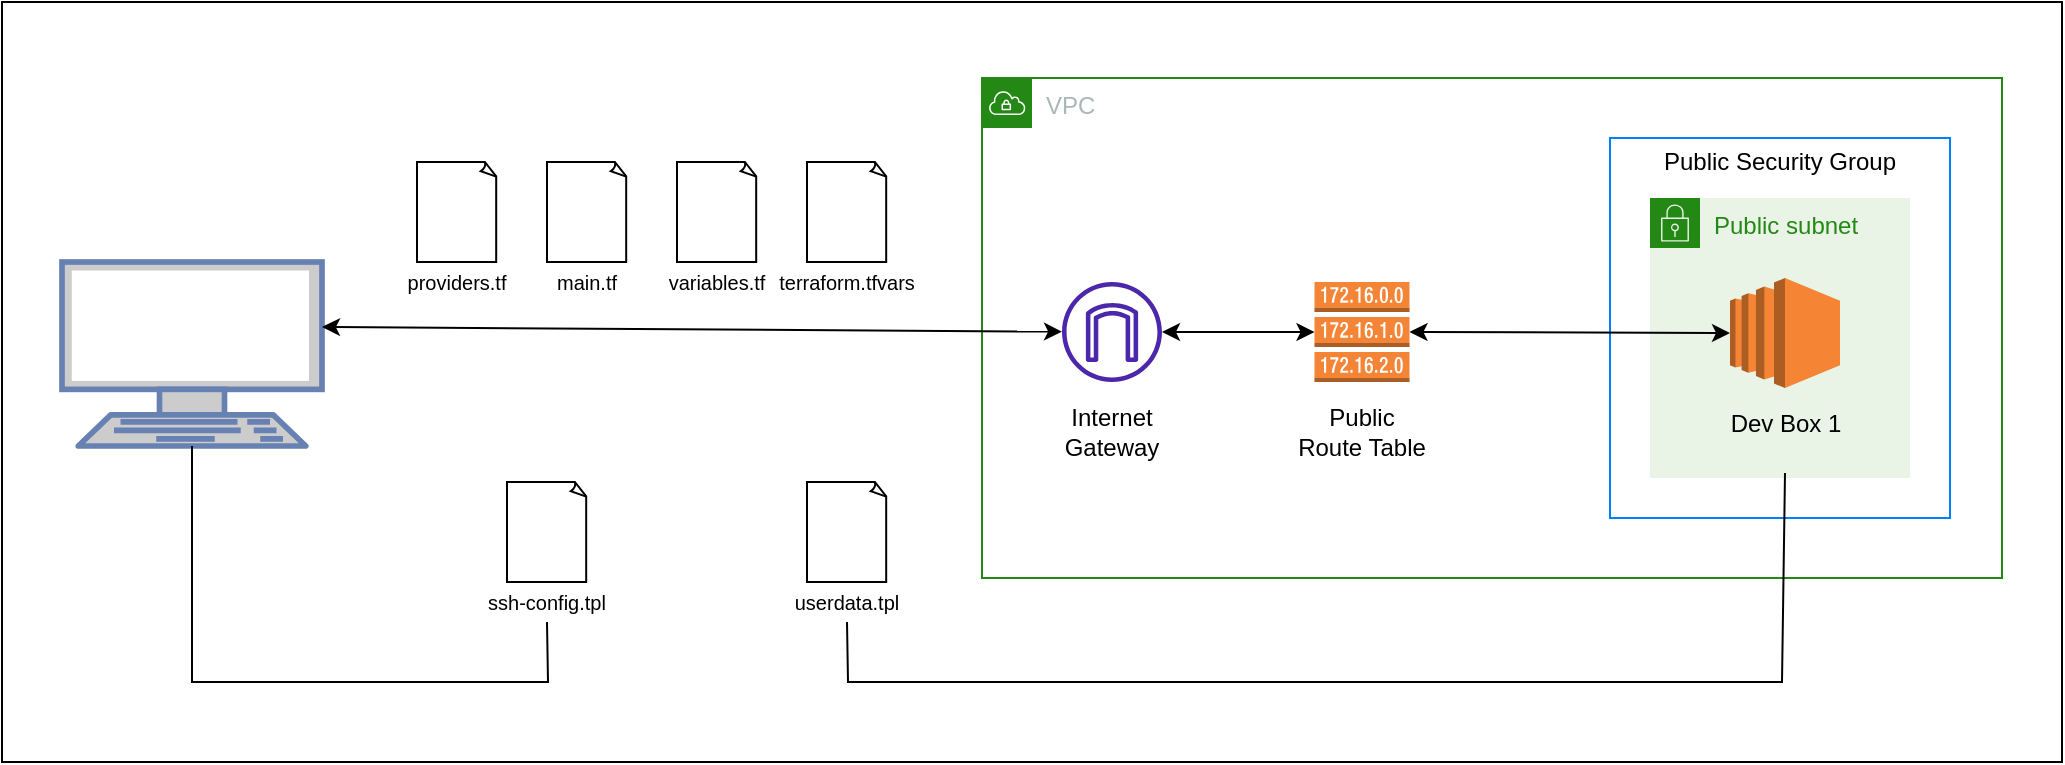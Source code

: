<mxfile version="20.7.4" type="device"><diagram id="mfucO17ge9Ftlj4bTGVZ" name="Lab-001-Build-Dev-Env-in-AWS"><mxGraphModel dx="2268" dy="828" grid="1" gridSize="10" guides="1" tooltips="1" connect="1" arrows="1" fold="1" page="1" pageScale="1" pageWidth="850" pageHeight="1100" math="0" shadow="0"><root><mxCell id="0"/><mxCell id="1" parent="0"/><mxCell id="Lx34uN9s1-5hQ7Avd3G9-45" value="" style="rounded=0;whiteSpace=wrap;html=1;strokeColor=#000000;strokeWidth=1;fontSize=10;fillColor=none;" parent="1" vertex="1"><mxGeometry x="-30" y="140" width="1030" height="380" as="geometry"/></mxCell><mxCell id="Lx34uN9s1-5hQ7Avd3G9-17" value="" style="group" parent="1" vertex="1" connectable="0"><mxGeometry x="460" y="178" width="510" height="250" as="geometry"/></mxCell><mxCell id="Lx34uN9s1-5hQ7Avd3G9-1" value="VPC" style="points=[[0,0],[0.25,0],[0.5,0],[0.75,0],[1,0],[1,0.25],[1,0.5],[1,0.75],[1,1],[0.75,1],[0.5,1],[0.25,1],[0,1],[0,0.75],[0,0.5],[0,0.25]];outlineConnect=0;gradientColor=none;html=1;whiteSpace=wrap;fontSize=12;fontStyle=0;container=0;pointerEvents=0;collapsible=0;recursiveResize=0;shape=mxgraph.aws4.group;grIcon=mxgraph.aws4.group_vpc;strokeColor=#248814;fillColor=none;verticalAlign=top;align=left;spacingLeft=30;fontColor=#AAB7B8;" parent="Lx34uN9s1-5hQ7Avd3G9-17" vertex="1"><mxGeometry width="510" height="250" as="geometry"/></mxCell><mxCell id="Lx34uN9s1-5hQ7Avd3G9-5" value="" style="group" parent="Lx34uN9s1-5hQ7Avd3G9-17" vertex="1" connectable="0"><mxGeometry x="20" y="102" width="90" height="100" as="geometry"/></mxCell><mxCell id="Lx34uN9s1-5hQ7Avd3G9-2" value="" style="sketch=0;outlineConnect=0;fontColor=#232F3E;gradientColor=none;fillColor=#4D27AA;strokeColor=none;dashed=0;verticalLabelPosition=bottom;verticalAlign=top;align=center;html=1;fontSize=12;fontStyle=0;aspect=fixed;pointerEvents=1;shape=mxgraph.aws4.internet_gateway;" parent="Lx34uN9s1-5hQ7Avd3G9-5" vertex="1"><mxGeometry x="20" width="50" height="50" as="geometry"/></mxCell><mxCell id="Lx34uN9s1-5hQ7Avd3G9-4" value="Internet &lt;br&gt;Gateway" style="rounded=0;whiteSpace=wrap;html=1;fillColor=none;strokeColor=none;" parent="Lx34uN9s1-5hQ7Avd3G9-5" vertex="1"><mxGeometry y="50" width="90" height="50" as="geometry"/></mxCell><mxCell id="Lx34uN9s1-5hQ7Avd3G9-7" value="" style="group" parent="Lx34uN9s1-5hQ7Avd3G9-17" vertex="1" connectable="0"><mxGeometry x="145" y="102" width="90" height="100" as="geometry"/></mxCell><mxCell id="Lx34uN9s1-5hQ7Avd3G9-3" value="" style="outlineConnect=0;dashed=0;verticalLabelPosition=bottom;verticalAlign=top;align=center;html=1;shape=mxgraph.aws3.route_table;fillColor=#F58536;gradientColor=none;" parent="Lx34uN9s1-5hQ7Avd3G9-7" vertex="1"><mxGeometry x="21.25" width="47.5" height="50" as="geometry"/></mxCell><mxCell id="Lx34uN9s1-5hQ7Avd3G9-6" value="Public&lt;br&gt;Route Table" style="rounded=0;whiteSpace=wrap;html=1;fillColor=none;strokeColor=none;" parent="Lx34uN9s1-5hQ7Avd3G9-7" vertex="1"><mxGeometry y="50" width="90" height="50" as="geometry"/></mxCell><mxCell id="Lx34uN9s1-5hQ7Avd3G9-8" value="" style="endArrow=classic;startArrow=classic;html=1;rounded=0;" parent="Lx34uN9s1-5hQ7Avd3G9-17" source="Lx34uN9s1-5hQ7Avd3G9-2" target="Lx34uN9s1-5hQ7Avd3G9-3" edge="1"><mxGeometry width="50" height="50" relative="1" as="geometry"><mxPoint x="210" y="262" as="sourcePoint"/><mxPoint x="260" y="212" as="targetPoint"/></mxGeometry></mxCell><mxCell id="Lx34uN9s1-5hQ7Avd3G9-15" value="" style="group;strokeColor=#007FFF;" parent="Lx34uN9s1-5hQ7Avd3G9-17" vertex="1" connectable="0"><mxGeometry x="314" y="30" width="170" height="190" as="geometry"/></mxCell><mxCell id="Lx34uN9s1-5hQ7Avd3G9-9" value="Public Security Group" style="fontStyle=0;verticalAlign=top;align=center;spacingTop=-2;fillColor=none;rounded=0;whiteSpace=wrap;html=1;strokeColor=#007FFF;strokeWidth=1;container=0;collapsible=0;expand=0;recursiveResize=0;" parent="Lx34uN9s1-5hQ7Avd3G9-15" vertex="1"><mxGeometry width="170" height="190" as="geometry"/></mxCell><mxCell id="Lx34uN9s1-5hQ7Avd3G9-11" value="Public subnet" style="points=[[0,0],[0.25,0],[0.5,0],[0.75,0],[1,0],[1,0.25],[1,0.5],[1,0.75],[1,1],[0.75,1],[0.5,1],[0.25,1],[0,1],[0,0.75],[0,0.5],[0,0.25]];outlineConnect=0;gradientColor=none;html=1;whiteSpace=wrap;fontSize=12;fontStyle=0;container=0;pointerEvents=0;collapsible=0;recursiveResize=0;shape=mxgraph.aws4.group;grIcon=mxgraph.aws4.group_security_group;grStroke=0;strokeColor=#248814;fillColor=#E9F3E6;verticalAlign=top;align=left;spacingLeft=30;fontColor=#248814;dashed=0;strokeWidth=1;" parent="Lx34uN9s1-5hQ7Avd3G9-15" vertex="1"><mxGeometry x="20" y="30" width="130" height="140" as="geometry"/></mxCell><mxCell id="Lx34uN9s1-5hQ7Avd3G9-14" value="" style="group" parent="Lx34uN9s1-5hQ7Avd3G9-15" vertex="1" connectable="0"><mxGeometry x="42.5" y="70" width="90" height="97.5" as="geometry"/></mxCell><mxCell id="Lx34uN9s1-5hQ7Avd3G9-12" value="" style="outlineConnect=0;dashed=0;verticalLabelPosition=bottom;verticalAlign=top;align=center;html=1;shape=mxgraph.aws3.ec2;fillColor=#F58534;gradientColor=none;strokeWidth=1;" parent="Lx34uN9s1-5hQ7Avd3G9-14" vertex="1"><mxGeometry x="17.5" width="55" height="55" as="geometry"/></mxCell><mxCell id="Lx34uN9s1-5hQ7Avd3G9-13" value="Dev Box 1" style="rounded=0;whiteSpace=wrap;html=1;fillColor=none;strokeColor=none;" parent="Lx34uN9s1-5hQ7Avd3G9-14" vertex="1"><mxGeometry y="47.5" width="90" height="50" as="geometry"/></mxCell><mxCell id="Lx34uN9s1-5hQ7Avd3G9-16" value="" style="endArrow=classic;startArrow=classic;html=1;rounded=0;exitX=1;exitY=0.5;exitDx=0;exitDy=0;exitPerimeter=0;entryX=0;entryY=0.5;entryDx=0;entryDy=0;entryPerimeter=0;" parent="Lx34uN9s1-5hQ7Avd3G9-17" source="Lx34uN9s1-5hQ7Avd3G9-3" target="Lx34uN9s1-5hQ7Avd3G9-12" edge="1"><mxGeometry width="50" height="50" relative="1" as="geometry"><mxPoint x="410" y="112" as="sourcePoint"/><mxPoint x="460" y="62" as="targetPoint"/></mxGeometry></mxCell><mxCell id="Lx34uN9s1-5hQ7Avd3G9-20" value="" style="group" parent="1" vertex="1" connectable="0"><mxGeometry y="270" width="130" height="92" as="geometry"/></mxCell><mxCell id="Lx34uN9s1-5hQ7Avd3G9-18" value="" style="fontColor=#0066CC;verticalAlign=top;verticalLabelPosition=bottom;labelPosition=center;align=center;html=1;outlineConnect=0;fillColor=#CCCCCC;strokeColor=#6881B3;gradientColor=none;gradientDirection=north;strokeWidth=2;shape=mxgraph.networks.terminal;" parent="Lx34uN9s1-5hQ7Avd3G9-20" vertex="1"><mxGeometry width="130" height="92" as="geometry"/></mxCell><mxCell id="Lx34uN9s1-5hQ7Avd3G9-19" value="" style="shape=image;verticalLabelPosition=bottom;labelBackgroundColor=default;verticalAlign=top;aspect=fixed;imageAspect=0;image=https://code.visualstudio.com/opengraphimg/opengraph-blog.png;" parent="Lx34uN9s1-5hQ7Avd3G9-20" vertex="1"><mxGeometry width="130" height="65" as="geometry"/></mxCell><mxCell id="Lx34uN9s1-5hQ7Avd3G9-21" value="" style="endArrow=classic;startArrow=classic;html=1;rounded=0;exitX=1;exitY=0.5;exitDx=0;exitDy=0;" parent="1" source="Lx34uN9s1-5hQ7Avd3G9-19" target="Lx34uN9s1-5hQ7Avd3G9-2" edge="1"><mxGeometry width="50" height="50" relative="1" as="geometry"><mxPoint x="310" y="400" as="sourcePoint"/><mxPoint x="360" y="350" as="targetPoint"/></mxGeometry></mxCell><mxCell id="Lx34uN9s1-5hQ7Avd3G9-24" value="" style="group" parent="1" vertex="1" connectable="0"><mxGeometry x="210" y="380" width="65" height="70" as="geometry"/></mxCell><mxCell id="Lx34uN9s1-5hQ7Avd3G9-22" value="" style="whiteSpace=wrap;html=1;shape=mxgraph.basic.document;strokeWidth=1;fillColor=none;" parent="Lx34uN9s1-5hQ7Avd3G9-24" vertex="1"><mxGeometry x="12.5" width="40" height="50" as="geometry"/></mxCell><mxCell id="Lx34uN9s1-5hQ7Avd3G9-23" value="&lt;font style=&quot;font-size: 10px;&quot;&gt;ssh-config.tpl&lt;/font&gt;" style="rounded=0;whiteSpace=wrap;html=1;fillColor=none;strokeColor=none;" parent="Lx34uN9s1-5hQ7Avd3G9-24" vertex="1"><mxGeometry y="50" width="65" height="20" as="geometry"/></mxCell><mxCell id="Lx34uN9s1-5hQ7Avd3G9-26" value="" style="whiteSpace=wrap;html=1;shape=mxgraph.basic.document;strokeWidth=1;fillColor=none;" parent="1" vertex="1"><mxGeometry x="372.5" y="380" width="40" height="50" as="geometry"/></mxCell><mxCell id="Lx34uN9s1-5hQ7Avd3G9-27" value="&lt;font style=&quot;font-size: 10px;&quot;&gt;userdata.tpl&lt;/font&gt;" style="rounded=0;whiteSpace=wrap;html=1;fillColor=none;strokeColor=none;" parent="1" vertex="1"><mxGeometry x="360" y="430" width="65" height="20" as="geometry"/></mxCell><mxCell id="Lx34uN9s1-5hQ7Avd3G9-28" value="" style="endArrow=none;html=1;rounded=0;fontSize=10;entryX=0.5;entryY=1;entryDx=0;entryDy=0;" parent="1" source="Lx34uN9s1-5hQ7Avd3G9-18" target="Lx34uN9s1-5hQ7Avd3G9-23" edge="1"><mxGeometry width="50" height="50" relative="1" as="geometry"><mxPoint x="140" y="370" as="sourcePoint"/><mxPoint x="360" y="360" as="targetPoint"/><Array as="points"><mxPoint x="65" y="480"/><mxPoint x="243" y="480"/></Array></mxGeometry></mxCell><mxCell id="Lx34uN9s1-5hQ7Avd3G9-29" value="" style="endArrow=none;html=1;rounded=0;fontSize=10;exitX=0.5;exitY=1;exitDx=0;exitDy=0;entryX=0.5;entryY=1;entryDx=0;entryDy=0;" parent="1" source="Lx34uN9s1-5hQ7Avd3G9-27" target="Lx34uN9s1-5hQ7Avd3G9-13" edge="1"><mxGeometry width="50" height="50" relative="1" as="geometry"><mxPoint x="150" y="380.0" as="sourcePoint"/><mxPoint x="670" y="490" as="targetPoint"/><Array as="points"><mxPoint x="393" y="480"/><mxPoint x="860" y="480"/></Array></mxGeometry></mxCell><mxCell id="Lx34uN9s1-5hQ7Avd3G9-30" value="" style="group" parent="1" vertex="1" connectable="0"><mxGeometry x="187.5" y="220" width="65" height="70" as="geometry"/></mxCell><mxCell id="Lx34uN9s1-5hQ7Avd3G9-31" value="" style="whiteSpace=wrap;html=1;shape=mxgraph.basic.document;strokeWidth=1;fillColor=none;" parent="Lx34uN9s1-5hQ7Avd3G9-30" vertex="1"><mxGeometry x="-10" width="40" height="50" as="geometry"/></mxCell><mxCell id="Lx34uN9s1-5hQ7Avd3G9-32" value="&lt;font style=&quot;font-size: 10px;&quot;&gt;providers.tf&lt;/font&gt;" style="rounded=0;whiteSpace=wrap;html=1;fillColor=none;strokeColor=none;" parent="Lx34uN9s1-5hQ7Avd3G9-30" vertex="1"><mxGeometry x="-22.5" y="50" width="65" height="20" as="geometry"/></mxCell><mxCell id="Lx34uN9s1-5hQ7Avd3G9-34" value="" style="group" parent="1" vertex="1" connectable="0"><mxGeometry x="230" y="220" width="65" height="70" as="geometry"/></mxCell><mxCell id="Lx34uN9s1-5hQ7Avd3G9-35" value="" style="whiteSpace=wrap;html=1;shape=mxgraph.basic.document;strokeWidth=1;fillColor=none;" parent="Lx34uN9s1-5hQ7Avd3G9-34" vertex="1"><mxGeometry x="12.5" width="40" height="50" as="geometry"/></mxCell><mxCell id="Lx34uN9s1-5hQ7Avd3G9-36" value="&lt;font style=&quot;font-size: 10px;&quot;&gt;main.tf&lt;/font&gt;" style="rounded=0;whiteSpace=wrap;html=1;fillColor=none;strokeColor=none;" parent="Lx34uN9s1-5hQ7Avd3G9-34" vertex="1"><mxGeometry y="50" width="65" height="20" as="geometry"/></mxCell><mxCell id="Lx34uN9s1-5hQ7Avd3G9-37" value="" style="group" parent="1" vertex="1" connectable="0"><mxGeometry x="295" y="220" width="65" height="70" as="geometry"/></mxCell><mxCell id="Lx34uN9s1-5hQ7Avd3G9-38" value="" style="whiteSpace=wrap;html=1;shape=mxgraph.basic.document;strokeWidth=1;fillColor=none;" parent="Lx34uN9s1-5hQ7Avd3G9-37" vertex="1"><mxGeometry x="12.5" width="40" height="50" as="geometry"/></mxCell><mxCell id="Lx34uN9s1-5hQ7Avd3G9-39" value="&lt;font style=&quot;font-size: 10px;&quot;&gt;variables.tf&lt;/font&gt;" style="rounded=0;whiteSpace=wrap;html=1;fillColor=none;strokeColor=none;" parent="Lx34uN9s1-5hQ7Avd3G9-37" vertex="1"><mxGeometry y="50" width="65" height="20" as="geometry"/></mxCell><mxCell id="Lx34uN9s1-5hQ7Avd3G9-40" value="" style="group" parent="1" vertex="1" connectable="0"><mxGeometry x="360" y="220" width="65" height="70" as="geometry"/></mxCell><mxCell id="Lx34uN9s1-5hQ7Avd3G9-41" value="" style="whiteSpace=wrap;html=1;shape=mxgraph.basic.document;strokeWidth=1;fillColor=none;" parent="Lx34uN9s1-5hQ7Avd3G9-40" vertex="1"><mxGeometry x="12.5" width="40" height="50" as="geometry"/></mxCell><mxCell id="Lx34uN9s1-5hQ7Avd3G9-42" value="&lt;font style=&quot;font-size: 10px;&quot;&gt;terraform.tfvars&lt;/font&gt;" style="rounded=0;whiteSpace=wrap;html=1;fillColor=none;strokeColor=none;" parent="Lx34uN9s1-5hQ7Avd3G9-40" vertex="1"><mxGeometry y="50" width="65" height="20" as="geometry"/></mxCell></root></mxGraphModel></diagram></mxfile>